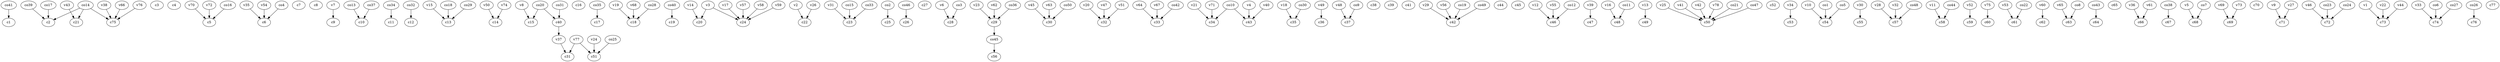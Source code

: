 strict digraph  {
c1;
c2;
c3;
c4;
c5;
c6;
c7;
c8;
c9;
c10;
c11;
c12;
c13;
c14;
c15;
c16;
c17;
c18;
c19;
c20;
c21;
c22;
c23;
c24;
c25;
c26;
c27;
c28;
c29;
c30;
c31;
c32;
c33;
c34;
c35;
c36;
c37;
c38;
c39;
c40;
c41;
c42;
c43;
c44;
c45;
c46;
c47;
c48;
c49;
c50;
c51;
c52;
c53;
c54;
c55;
c56;
c57;
c58;
c59;
c60;
c61;
c62;
c63;
c64;
c65;
c66;
c67;
c68;
c69;
c70;
c71;
c72;
c73;
c74;
c75;
c76;
c77;
v1;
v2;
v3;
v4;
v5;
v6;
v7;
v8;
v9;
v10;
v11;
v12;
v13;
v14;
v15;
v16;
v17;
v18;
v19;
v20;
v21;
v22;
v23;
v24;
v25;
v26;
v27;
v28;
v29;
v30;
v31;
v32;
v33;
v34;
v35;
v36;
v37;
v38;
v39;
v40;
v41;
v42;
v43;
v44;
v45;
v46;
v47;
v48;
v49;
v50;
v51;
v52;
v53;
v54;
v55;
v56;
v57;
v58;
v59;
v60;
v61;
v62;
v63;
v64;
v65;
v66;
v67;
v68;
v69;
v70;
v71;
v72;
v73;
v74;
v75;
v76;
v77;
v78;
co1;
co2;
co3;
co4;
co5;
co6;
co7;
co8;
co9;
co10;
co11;
co12;
co13;
co14;
co15;
co16;
co17;
co18;
co19;
co20;
co21;
co22;
co23;
co24;
co25;
co26;
co27;
co28;
co29;
co30;
co31;
co32;
co33;
co34;
co35;
co36;
co37;
co38;
co39;
co40;
co41;
co42;
co43;
co44;
co45;
co46;
co47;
co48;
co49;
co50;
c29 -> co45  [weight=1];
c40 -> v37  [weight=1];
v1 -> c73  [weight=1];
v2 -> c22  [weight=1];
v3 -> c24  [weight=1];
v3 -> c20  [weight=1];
v4 -> c43  [weight=1];
v5 -> c68  [weight=1];
v6 -> c28  [weight=1];
v7 -> c9  [weight=1];
v8 -> c15  [weight=1];
v9 -> c71  [weight=1];
v10 -> c54  [weight=1];
v11 -> c58  [weight=1];
v12 -> c46  [weight=1];
v13 -> c49  [weight=1];
v14 -> c20  [weight=1];
v15 -> c13  [weight=1];
v16 -> c48  [weight=1];
v17 -> c24  [weight=1];
v18 -> c35  [weight=1];
v19 -> c18  [weight=1];
v20 -> c32  [weight=1];
v21 -> c34  [weight=1];
v22 -> c73  [weight=1];
v23 -> c29  [weight=1];
v24 -> c51  [weight=1];
v25 -> c50  [weight=1];
v26 -> c22  [weight=1];
v27 -> c71  [weight=1];
v28 -> c57  [weight=1];
v29 -> c42  [weight=1];
v30 -> c55  [weight=1];
v31 -> c23  [weight=1];
v32 -> c57  [weight=1];
v33 -> c74  [weight=1];
v34 -> c53  [weight=1];
v35 -> c6  [weight=1];
v36 -> c66  [weight=1];
v37 -> c31  [weight=1];
v38 -> c75  [weight=1];
v39 -> c47  [weight=1];
v40 -> c43  [weight=1];
v41 -> c50  [weight=1];
v42 -> c50  [weight=1];
v43 -> c21  [weight=1];
v44 -> c73  [weight=1];
v45 -> c30  [weight=1];
v46 -> c72  [weight=1];
v47 -> c32  [weight=1];
v48 -> c37  [weight=1];
v49 -> c36  [weight=1];
v50 -> c14  [weight=1];
v51 -> c32  [weight=1];
v52 -> c59  [weight=1];
v53 -> c61  [weight=1];
v54 -> c6  [weight=1];
v55 -> c46  [weight=1];
v56 -> c42  [weight=1];
v57 -> c24  [weight=1];
v58 -> c24  [weight=1];
v59 -> c24  [weight=1];
v60 -> c62  [weight=1];
v61 -> c66  [weight=1];
v62 -> c29  [weight=1];
v63 -> c30  [weight=1];
v64 -> c33  [weight=1];
v65 -> c63  [weight=1];
v66 -> c75  [weight=1];
v67 -> c33  [weight=1];
v68 -> c18  [weight=1];
v69 -> c69  [weight=1];
v70 -> c5  [weight=1];
v71 -> c34  [weight=1];
v72 -> c5  [weight=1];
v73 -> c69  [weight=1];
v74 -> c14  [weight=1];
v75 -> c60  [weight=1];
v76 -> c75  [weight=1];
v77 -> c51  [weight=1];
v77 -> c31  [weight=1];
v78 -> c50  [weight=1];
co1 -> c54  [weight=1];
co2 -> c25  [weight=1];
co3 -> c28  [weight=1];
co4 -> c6  [weight=1];
co5 -> c54  [weight=1];
co6 -> c74  [weight=1];
co7 -> c68  [weight=1];
co8 -> c63  [weight=1];
co9 -> c37  [weight=1];
co10 -> c43  [weight=1];
co10 -> c34  [weight=1];
co11 -> c48  [weight=1];
co12 -> c46  [weight=1];
co13 -> c10  [weight=1];
co14 -> c21  [weight=1];
co14 -> c2  [weight=1];
co14 -> c75  [weight=1];
co15 -> c23  [weight=1];
co16 -> c5  [weight=1];
co17 -> c2  [weight=1];
co18 -> c13  [weight=1];
co19 -> c42  [weight=1];
co20 -> c40  [weight=1];
co20 -> c15  [weight=1];
co21 -> c50  [weight=1];
co22 -> c61  [weight=1];
co23 -> c72  [weight=1];
co24 -> c72  [weight=1];
co25 -> c51  [weight=1];
co26 -> c76  [weight=1];
co27 -> c74  [weight=1];
co28 -> c18  [weight=1];
co29 -> c13  [weight=1];
co30 -> c35  [weight=1];
co31 -> c40  [weight=1];
co32 -> c12  [weight=1];
co33 -> c23  [weight=1];
co34 -> c11  [weight=1];
co35 -> c17  [weight=1];
co36 -> c29  [weight=1];
co37 -> c10  [weight=1];
co38 -> c67  [weight=1];
co39 -> c2  [weight=1];
co40 -> c19  [weight=1];
co41 -> c1  [weight=1];
co42 -> c33  [weight=1];
co43 -> c64  [weight=1];
co44 -> c58  [weight=1];
co45 -> c56  [weight=1];
co46 -> c26  [weight=1];
co47 -> c50  [weight=1];
co48 -> c57  [weight=1];
co49 -> c42  [weight=1];
co50 -> c30  [weight=1];
}
